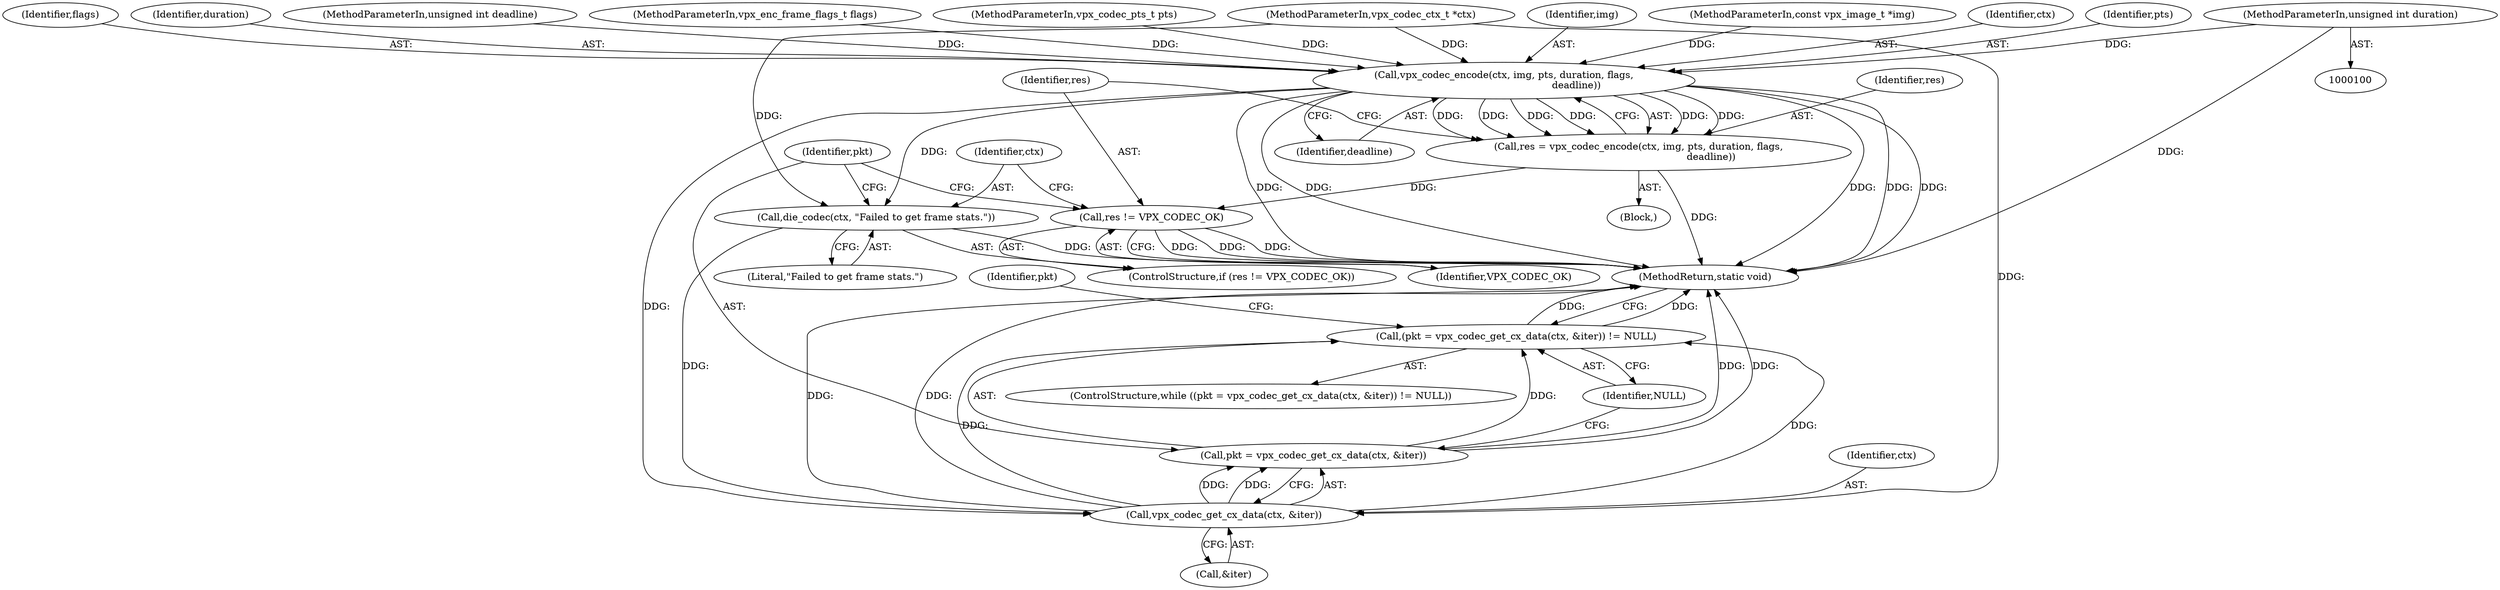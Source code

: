 digraph "1_Android_5a9753fca56f0eeb9f61e342b2fccffc364f9426_17@del" {
"1000104" [label="(MethodParameterIn,unsigned int duration)"];
"1000120" [label="(Call,vpx_codec_encode(ctx, img, pts, duration, flags,\n                                               deadline))"];
"1000118" [label="(Call,res = vpx_codec_encode(ctx, img, pts, duration, flags,\n                                               deadline))"];
"1000128" [label="(Call,res != VPX_CODEC_OK)"];
"1000131" [label="(Call,die_codec(ctx, \"Failed to get frame stats.\"))"];
"1000138" [label="(Call,vpx_codec_get_cx_data(ctx, &iter))"];
"1000135" [label="(Call,(pkt = vpx_codec_get_cx_data(ctx, &iter)) != NULL)"];
"1000136" [label="(Call,pkt = vpx_codec_get_cx_data(ctx, &iter))"];
"1000122" [label="(Identifier,img)"];
"1000200" [label="(MethodReturn,static void)"];
"1000102" [label="(MethodParameterIn,const vpx_image_t *img)"];
"1000121" [label="(Identifier,ctx)"];
"1000136" [label="(Call,pkt = vpx_codec_get_cx_data(ctx, &iter))"];
"1000127" [label="(ControlStructure,if (res != VPX_CODEC_OK))"];
"1000147" [label="(Identifier,pkt)"];
"1000138" [label="(Call,vpx_codec_get_cx_data(ctx, &iter))"];
"1000135" [label="(Call,(pkt = vpx_codec_get_cx_data(ctx, &iter)) != NULL)"];
"1000104" [label="(MethodParameterIn,unsigned int duration)"];
"1000134" [label="(ControlStructure,while ((pkt = vpx_codec_get_cx_data(ctx, &iter)) != NULL))"];
"1000133" [label="(Literal,\"Failed to get frame stats.\")"];
"1000131" [label="(Call,die_codec(ctx, \"Failed to get frame stats.\"))"];
"1000119" [label="(Identifier,res)"];
"1000139" [label="(Identifier,ctx)"];
"1000129" [label="(Identifier,res)"];
"1000132" [label="(Identifier,ctx)"];
"1000120" [label="(Call,vpx_codec_encode(ctx, img, pts, duration, flags,\n                                               deadline))"];
"1000142" [label="(Identifier,NULL)"];
"1000123" [label="(Identifier,pts)"];
"1000101" [label="(MethodParameterIn,vpx_codec_ctx_t *ctx)"];
"1000118" [label="(Call,res = vpx_codec_encode(ctx, img, pts, duration, flags,\n                                               deadline))"];
"1000140" [label="(Call,&iter)"];
"1000126" [label="(Identifier,deadline)"];
"1000108" [label="(Block,)"];
"1000137" [label="(Identifier,pkt)"];
"1000130" [label="(Identifier,VPX_CODEC_OK)"];
"1000125" [label="(Identifier,flags)"];
"1000124" [label="(Identifier,duration)"];
"1000106" [label="(MethodParameterIn,unsigned int deadline)"];
"1000128" [label="(Call,res != VPX_CODEC_OK)"];
"1000105" [label="(MethodParameterIn,vpx_enc_frame_flags_t flags)"];
"1000103" [label="(MethodParameterIn,vpx_codec_pts_t pts)"];
"1000104" -> "1000100"  [label="AST: "];
"1000104" -> "1000200"  [label="DDG: "];
"1000104" -> "1000120"  [label="DDG: "];
"1000120" -> "1000118"  [label="AST: "];
"1000120" -> "1000126"  [label="CFG: "];
"1000121" -> "1000120"  [label="AST: "];
"1000122" -> "1000120"  [label="AST: "];
"1000123" -> "1000120"  [label="AST: "];
"1000124" -> "1000120"  [label="AST: "];
"1000125" -> "1000120"  [label="AST: "];
"1000126" -> "1000120"  [label="AST: "];
"1000118" -> "1000120"  [label="CFG: "];
"1000120" -> "1000200"  [label="DDG: "];
"1000120" -> "1000200"  [label="DDG: "];
"1000120" -> "1000200"  [label="DDG: "];
"1000120" -> "1000200"  [label="DDG: "];
"1000120" -> "1000200"  [label="DDG: "];
"1000120" -> "1000118"  [label="DDG: "];
"1000120" -> "1000118"  [label="DDG: "];
"1000120" -> "1000118"  [label="DDG: "];
"1000120" -> "1000118"  [label="DDG: "];
"1000120" -> "1000118"  [label="DDG: "];
"1000120" -> "1000118"  [label="DDG: "];
"1000101" -> "1000120"  [label="DDG: "];
"1000102" -> "1000120"  [label="DDG: "];
"1000103" -> "1000120"  [label="DDG: "];
"1000105" -> "1000120"  [label="DDG: "];
"1000106" -> "1000120"  [label="DDG: "];
"1000120" -> "1000131"  [label="DDG: "];
"1000120" -> "1000138"  [label="DDG: "];
"1000118" -> "1000108"  [label="AST: "];
"1000119" -> "1000118"  [label="AST: "];
"1000129" -> "1000118"  [label="CFG: "];
"1000118" -> "1000200"  [label="DDG: "];
"1000118" -> "1000128"  [label="DDG: "];
"1000128" -> "1000127"  [label="AST: "];
"1000128" -> "1000130"  [label="CFG: "];
"1000129" -> "1000128"  [label="AST: "];
"1000130" -> "1000128"  [label="AST: "];
"1000132" -> "1000128"  [label="CFG: "];
"1000137" -> "1000128"  [label="CFG: "];
"1000128" -> "1000200"  [label="DDG: "];
"1000128" -> "1000200"  [label="DDG: "];
"1000128" -> "1000200"  [label="DDG: "];
"1000131" -> "1000127"  [label="AST: "];
"1000131" -> "1000133"  [label="CFG: "];
"1000132" -> "1000131"  [label="AST: "];
"1000133" -> "1000131"  [label="AST: "];
"1000137" -> "1000131"  [label="CFG: "];
"1000131" -> "1000200"  [label="DDG: "];
"1000101" -> "1000131"  [label="DDG: "];
"1000131" -> "1000138"  [label="DDG: "];
"1000138" -> "1000136"  [label="AST: "];
"1000138" -> "1000140"  [label="CFG: "];
"1000139" -> "1000138"  [label="AST: "];
"1000140" -> "1000138"  [label="AST: "];
"1000136" -> "1000138"  [label="CFG: "];
"1000138" -> "1000200"  [label="DDG: "];
"1000138" -> "1000200"  [label="DDG: "];
"1000138" -> "1000135"  [label="DDG: "];
"1000138" -> "1000135"  [label="DDG: "];
"1000138" -> "1000136"  [label="DDG: "];
"1000138" -> "1000136"  [label="DDG: "];
"1000101" -> "1000138"  [label="DDG: "];
"1000135" -> "1000134"  [label="AST: "];
"1000135" -> "1000142"  [label="CFG: "];
"1000136" -> "1000135"  [label="AST: "];
"1000142" -> "1000135"  [label="AST: "];
"1000147" -> "1000135"  [label="CFG: "];
"1000200" -> "1000135"  [label="CFG: "];
"1000135" -> "1000200"  [label="DDG: "];
"1000135" -> "1000200"  [label="DDG: "];
"1000136" -> "1000135"  [label="DDG: "];
"1000137" -> "1000136"  [label="AST: "];
"1000142" -> "1000136"  [label="CFG: "];
"1000136" -> "1000200"  [label="DDG: "];
"1000136" -> "1000200"  [label="DDG: "];
}
